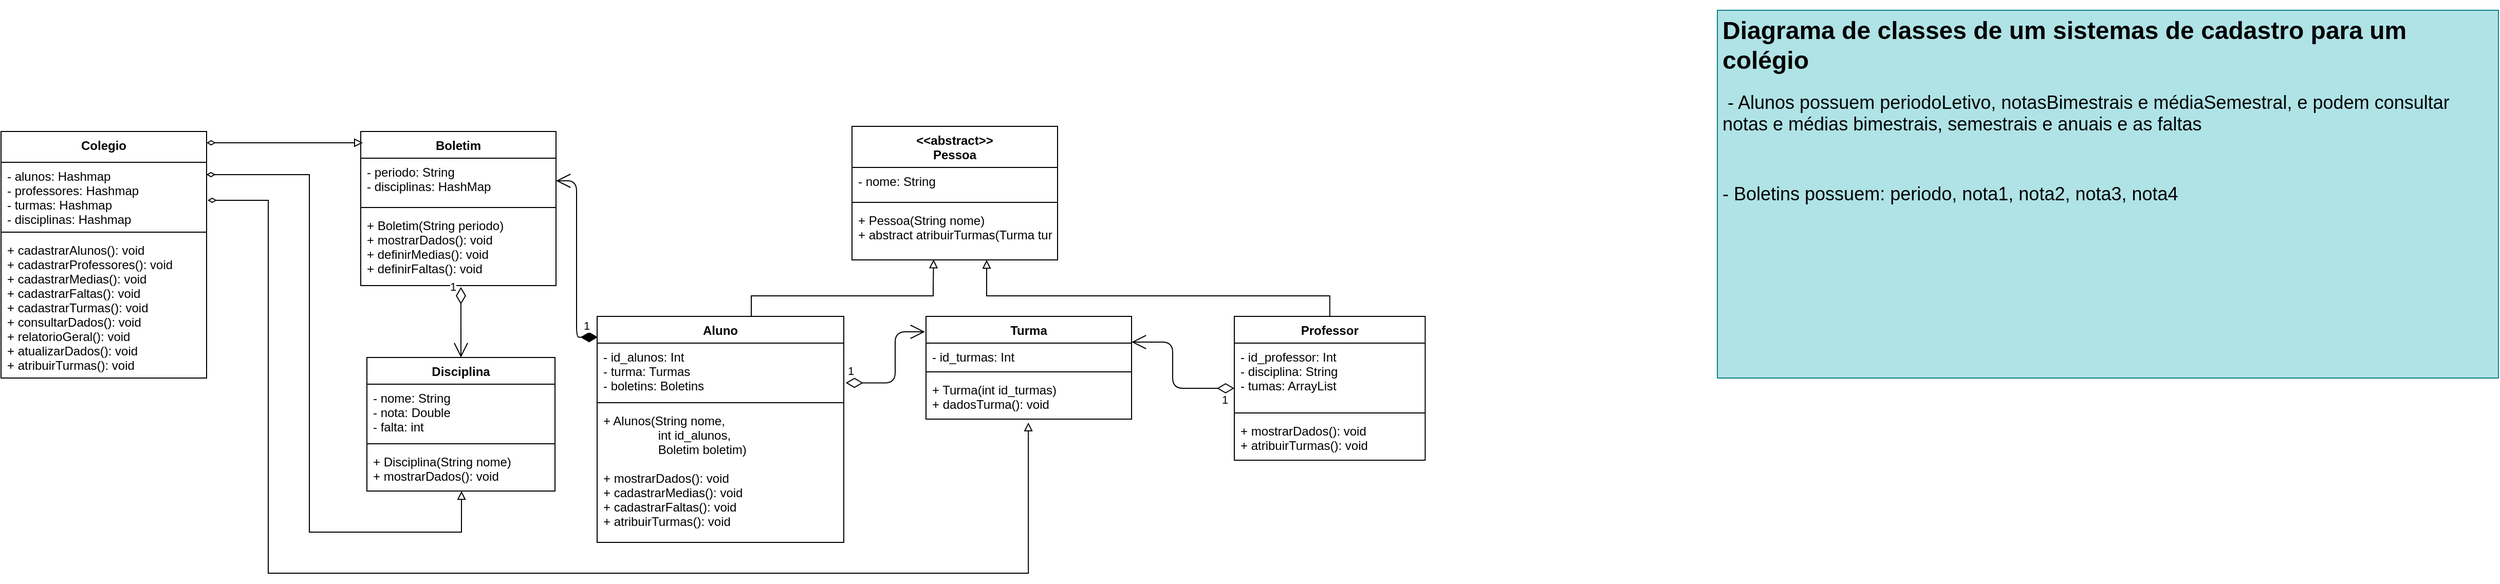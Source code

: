 <mxfile version="15.2.9" type="github">
  <diagram id="3gxOAMbR4RBR5quXN4Fo" name="Page-1">
    <mxGraphModel dx="3137" dy="827" grid="1" gridSize="10" guides="1" tooltips="1" connect="1" arrows="1" fold="1" page="1" pageScale="1" pageWidth="827" pageHeight="1169" math="0" shadow="0">
      <root>
        <mxCell id="0" />
        <mxCell id="1" parent="0" />
        <mxCell id="-NNz_gcLVpYp58dY2-dL-1" value="Turma" style="swimlane;fontStyle=1;align=center;verticalAlign=top;childLayout=stackLayout;horizontal=1;startSize=26;horizontalStack=0;resizeParent=1;resizeParentMax=0;resizeLast=0;collapsible=1;marginBottom=0;" parent="1" vertex="1">
          <mxGeometry x="50" y="810" width="200" height="100" as="geometry" />
        </mxCell>
        <mxCell id="-NNz_gcLVpYp58dY2-dL-2" value="- id_turmas: Int&#xa;" style="text;strokeColor=none;fillColor=none;align=left;verticalAlign=top;spacingLeft=4;spacingRight=4;overflow=hidden;rotatable=0;points=[[0,0.5],[1,0.5]];portConstraint=eastwest;" parent="-NNz_gcLVpYp58dY2-dL-1" vertex="1">
          <mxGeometry y="26" width="200" height="24" as="geometry" />
        </mxCell>
        <mxCell id="-NNz_gcLVpYp58dY2-dL-3" value="" style="line;strokeWidth=1;fillColor=none;align=left;verticalAlign=middle;spacingTop=-1;spacingLeft=3;spacingRight=3;rotatable=0;labelPosition=right;points=[];portConstraint=eastwest;" parent="-NNz_gcLVpYp58dY2-dL-1" vertex="1">
          <mxGeometry y="50" width="200" height="8" as="geometry" />
        </mxCell>
        <mxCell id="-NNz_gcLVpYp58dY2-dL-4" value="+ Turma(int id_turmas)&#xa;+ dadosTurma(): void" style="text;strokeColor=none;fillColor=none;align=left;verticalAlign=top;spacingLeft=4;spacingRight=4;overflow=hidden;rotatable=0;points=[[0,0.5],[1,0.5]];portConstraint=eastwest;" parent="-NNz_gcLVpYp58dY2-dL-1" vertex="1">
          <mxGeometry y="58" width="200" height="42" as="geometry" />
        </mxCell>
        <mxCell id="G0VVWm4dyd2l9YODS6ji-16" style="edgeStyle=orthogonalEdgeStyle;rounded=0;orthogonalLoop=1;jettySize=auto;html=1;startArrow=none;startFill=0;endArrow=block;endFill=0;exitX=0.5;exitY=0;exitDx=0;exitDy=0;" parent="1" source="QVgde0wYcYvtslcCwDm_-9" target="nOvZRza75PGBeKDB9BoI-10" edge="1">
          <mxGeometry relative="1" as="geometry">
            <Array as="points">
              <mxPoint x="443" y="790" />
              <mxPoint x="109" y="790" />
            </Array>
          </mxGeometry>
        </mxCell>
        <mxCell id="QVgde0wYcYvtslcCwDm_-9" value="Professor" style="swimlane;fontStyle=1;align=center;verticalAlign=top;childLayout=stackLayout;horizontal=1;startSize=26;horizontalStack=0;resizeParent=1;resizeParentMax=0;resizeLast=0;collapsible=1;marginBottom=0;" parent="1" vertex="1">
          <mxGeometry x="350" y="810" width="185.71" height="140" as="geometry" />
        </mxCell>
        <mxCell id="QVgde0wYcYvtslcCwDm_-10" value="- id_professor: Int&#xa;- disciplina: String&#xa;- tumas: ArrayList" style="text;strokeColor=none;fillColor=none;align=left;verticalAlign=top;spacingLeft=4;spacingRight=4;overflow=hidden;rotatable=0;points=[[0,0.5],[1,0.5]];portConstraint=eastwest;" parent="QVgde0wYcYvtslcCwDm_-9" vertex="1">
          <mxGeometry y="26" width="185.71" height="64" as="geometry" />
        </mxCell>
        <mxCell id="QVgde0wYcYvtslcCwDm_-11" value="" style="line;strokeWidth=1;fillColor=none;align=left;verticalAlign=middle;spacingTop=-1;spacingLeft=3;spacingRight=3;rotatable=0;labelPosition=right;points=[];portConstraint=eastwest;" parent="QVgde0wYcYvtslcCwDm_-9" vertex="1">
          <mxGeometry y="90" width="185.71" height="8" as="geometry" />
        </mxCell>
        <mxCell id="QVgde0wYcYvtslcCwDm_-12" value="+ mostrarDados(): void&#xa;+ atribuirTurmas(): void" style="text;strokeColor=none;fillColor=none;align=left;verticalAlign=top;spacingLeft=4;spacingRight=4;overflow=hidden;rotatable=0;points=[[0,0.5],[1,0.5]];portConstraint=eastwest;" parent="QVgde0wYcYvtslcCwDm_-9" vertex="1">
          <mxGeometry y="98" width="185.71" height="42" as="geometry" />
        </mxCell>
        <mxCell id="G0VVWm4dyd2l9YODS6ji-15" style="edgeStyle=orthogonalEdgeStyle;rounded=0;orthogonalLoop=1;jettySize=auto;html=1;entryX=0.397;entryY=0.992;entryDx=0;entryDy=0;entryPerimeter=0;startArrow=none;startFill=0;endArrow=block;endFill=0;" parent="1" source="QVgde0wYcYvtslcCwDm_-17" target="nOvZRza75PGBeKDB9BoI-10" edge="1">
          <mxGeometry relative="1" as="geometry">
            <Array as="points">
              <mxPoint x="-120" y="790" />
              <mxPoint x="57" y="790" />
              <mxPoint x="57" y="780" />
              <mxPoint x="57" y="780" />
            </Array>
          </mxGeometry>
        </mxCell>
        <mxCell id="QVgde0wYcYvtslcCwDm_-17" value="Aluno" style="swimlane;fontStyle=1;align=center;verticalAlign=top;childLayout=stackLayout;horizontal=1;startSize=26;horizontalStack=0;resizeParent=1;resizeParentMax=0;resizeLast=0;collapsible=1;marginBottom=0;" parent="1" vertex="1">
          <mxGeometry x="-270" y="810" width="240" height="220" as="geometry" />
        </mxCell>
        <mxCell id="nOvZRza75PGBeKDB9BoI-19" value="- id_alunos: Int&#xa;- turma: Turmas&#xa;- boletins: Boletins&#xa;" style="text;strokeColor=none;fillColor=none;align=left;verticalAlign=top;spacingLeft=4;spacingRight=4;overflow=hidden;rotatable=0;points=[[0,0.5],[1,0.5]];portConstraint=eastwest;" parent="QVgde0wYcYvtslcCwDm_-17" vertex="1">
          <mxGeometry y="26" width="240" height="54" as="geometry" />
        </mxCell>
        <mxCell id="QVgde0wYcYvtslcCwDm_-19" value="" style="line;strokeWidth=1;fillColor=none;align=left;verticalAlign=middle;spacingTop=-1;spacingLeft=3;spacingRight=3;rotatable=0;labelPosition=right;points=[];portConstraint=eastwest;" parent="QVgde0wYcYvtslcCwDm_-17" vertex="1">
          <mxGeometry y="80" width="240" height="8" as="geometry" />
        </mxCell>
        <mxCell id="QVgde0wYcYvtslcCwDm_-20" value="+ Alunos(String nome,&#xa;                int id_alunos,&#xa;                Boletim boletim)&#xa;&#xa;+ mostrarDados(): void&#xa;+ cadastrarMedias(): void&#xa;+ cadastrarFaltas(): void&#xa;+ atribuirTurmas(): void" style="text;strokeColor=none;fillColor=none;align=left;verticalAlign=top;spacingLeft=4;spacingRight=4;overflow=hidden;rotatable=0;points=[[0,0.5],[1,0.5]];portConstraint=eastwest;" parent="QVgde0wYcYvtslcCwDm_-17" vertex="1">
          <mxGeometry y="88" width="240" height="132" as="geometry" />
        </mxCell>
        <mxCell id="nOvZRza75PGBeKDB9BoI-1" value="&lt;h1 align=&quot;left&quot;&gt;Diagrama de classes de um sistemas de cadastro para um colégio&lt;br&gt;&lt;/h1&gt;&lt;p align=&quot;left&quot;&gt;&lt;span style=&quot;font-size: 18px&quot;&gt;&amp;nbsp;- Alunos possuem periodoLetivo, notasBimestrais e médiaSemestral, e podem consultar notas e médias bimestrais, semestrais e anuais e as faltas&lt;/span&gt;&lt;/p&gt;&lt;p align=&quot;left&quot;&gt;&lt;span style=&quot;font-size: 18px&quot;&gt;&lt;br&gt;&lt;/span&gt;&lt;/p&gt;&lt;p align=&quot;left&quot;&gt;&lt;span style=&quot;font-size: 18px&quot;&gt;- Boletins possuem: periodo, nota1, nota2, nota3, nota4&lt;/span&gt;&lt;/p&gt;" style="text;html=1;strokeColor=#0e8088;fillColor=#b0e3e6;spacing=5;spacingTop=-20;whiteSpace=wrap;overflow=hidden;rounded=0;align=left;" parent="1" vertex="1">
          <mxGeometry x="820" y="512" width="760" height="358" as="geometry" />
        </mxCell>
        <mxCell id="nOvZRza75PGBeKDB9BoI-7" value="&lt;&lt;abstract&gt;&gt;&#xa;Pessoa" style="swimlane;fontStyle=1;align=center;verticalAlign=top;childLayout=stackLayout;horizontal=1;startSize=40;horizontalStack=0;resizeParent=1;resizeParentMax=0;resizeLast=0;collapsible=1;marginBottom=0;" parent="1" vertex="1">
          <mxGeometry x="-22" y="625" width="200" height="130" as="geometry" />
        </mxCell>
        <mxCell id="nOvZRza75PGBeKDB9BoI-8" value="- nome: String&#xa;" style="text;strokeColor=none;fillColor=none;align=left;verticalAlign=top;spacingLeft=4;spacingRight=4;overflow=hidden;rotatable=0;points=[[0,0.5],[1,0.5]];portConstraint=eastwest;" parent="nOvZRza75PGBeKDB9BoI-7" vertex="1">
          <mxGeometry y="40" width="200" height="30" as="geometry" />
        </mxCell>
        <mxCell id="nOvZRza75PGBeKDB9BoI-9" value="" style="line;strokeWidth=1;fillColor=none;align=left;verticalAlign=middle;spacingTop=-1;spacingLeft=3;spacingRight=3;rotatable=0;labelPosition=right;points=[];portConstraint=eastwest;" parent="nOvZRza75PGBeKDB9BoI-7" vertex="1">
          <mxGeometry y="70" width="200" height="8" as="geometry" />
        </mxCell>
        <mxCell id="nOvZRza75PGBeKDB9BoI-10" value="+ Pessoa(String nome)&#xa;+ abstract atribuirTurmas(Turma turma)" style="text;strokeColor=none;fillColor=none;align=left;verticalAlign=top;spacingLeft=4;spacingRight=4;overflow=hidden;rotatable=0;points=[[0,0.5],[1,0.5]];portConstraint=eastwest;" parent="nOvZRza75PGBeKDB9BoI-7" vertex="1">
          <mxGeometry y="78" width="200" height="52" as="geometry" />
        </mxCell>
        <mxCell id="nOvZRza75PGBeKDB9BoI-13" value="Boletim" style="swimlane;fontStyle=1;align=center;verticalAlign=top;childLayout=stackLayout;horizontal=1;startSize=26;horizontalStack=0;resizeParent=1;resizeParentMax=0;resizeLast=0;collapsible=1;marginBottom=0;" parent="1" vertex="1">
          <mxGeometry x="-500" y="630" width="190" height="150" as="geometry" />
        </mxCell>
        <mxCell id="nOvZRza75PGBeKDB9BoI-14" value="- periodo: String&#xa;- disciplinas: HashMap" style="text;strokeColor=none;fillColor=none;align=left;verticalAlign=top;spacingLeft=4;spacingRight=4;overflow=hidden;rotatable=0;points=[[0,0.5],[1,0.5]];portConstraint=eastwest;" parent="nOvZRza75PGBeKDB9BoI-13" vertex="1">
          <mxGeometry y="26" width="190" height="44" as="geometry" />
        </mxCell>
        <mxCell id="nOvZRza75PGBeKDB9BoI-15" value="" style="line;strokeWidth=1;fillColor=none;align=left;verticalAlign=middle;spacingTop=-1;spacingLeft=3;spacingRight=3;rotatable=0;labelPosition=right;points=[];portConstraint=eastwest;" parent="nOvZRza75PGBeKDB9BoI-13" vertex="1">
          <mxGeometry y="70" width="190" height="8" as="geometry" />
        </mxCell>
        <mxCell id="nOvZRza75PGBeKDB9BoI-16" value="+ Boletim(String periodo)&#xa;+ mostrarDados(): void&#xa;+ definirMedias(): void&#xa;+ definirFaltas(): void" style="text;strokeColor=none;fillColor=none;align=left;verticalAlign=top;spacingLeft=4;spacingRight=4;overflow=hidden;rotatable=0;points=[[0,0.5],[1,0.5]];portConstraint=eastwest;" parent="nOvZRza75PGBeKDB9BoI-13" vertex="1">
          <mxGeometry y="78" width="190" height="72" as="geometry" />
        </mxCell>
        <mxCell id="nOvZRza75PGBeKDB9BoI-18" value="1" style="endArrow=open;html=1;endSize=12;startArrow=diamondThin;startSize=14;startFill=1;edgeStyle=orthogonalEdgeStyle;align=left;verticalAlign=bottom;exitX=0.003;exitY=0.092;exitDx=0;exitDy=0;entryX=1;entryY=0.5;entryDx=0;entryDy=0;exitPerimeter=0;" parent="1" source="QVgde0wYcYvtslcCwDm_-17" target="nOvZRza75PGBeKDB9BoI-14" edge="1">
          <mxGeometry x="-0.764" y="-5" relative="1" as="geometry">
            <mxPoint x="-173.4" y="903.882" as="sourcePoint" />
            <mxPoint x="10" y="740" as="targetPoint" />
            <mxPoint as="offset" />
          </mxGeometry>
        </mxCell>
        <mxCell id="nOvZRza75PGBeKDB9BoI-28" value="Disciplina" style="swimlane;fontStyle=1;align=center;verticalAlign=top;childLayout=stackLayout;horizontal=1;startSize=26;horizontalStack=0;resizeParent=1;resizeParentMax=0;resizeLast=0;collapsible=1;marginBottom=0;" parent="1" vertex="1">
          <mxGeometry x="-494" y="850" width="183" height="130" as="geometry" />
        </mxCell>
        <mxCell id="nOvZRza75PGBeKDB9BoI-29" value="- nome: String&#xa;- nota: Double&#xa;- falta: int" style="text;strokeColor=none;fillColor=none;align=left;verticalAlign=top;spacingLeft=4;spacingRight=4;overflow=hidden;rotatable=0;points=[[0,0.5],[1,0.5]];portConstraint=eastwest;" parent="nOvZRza75PGBeKDB9BoI-28" vertex="1">
          <mxGeometry y="26" width="183" height="54" as="geometry" />
        </mxCell>
        <mxCell id="nOvZRza75PGBeKDB9BoI-30" value="" style="line;strokeWidth=1;fillColor=none;align=left;verticalAlign=middle;spacingTop=-1;spacingLeft=3;spacingRight=3;rotatable=0;labelPosition=right;points=[];portConstraint=eastwest;" parent="nOvZRza75PGBeKDB9BoI-28" vertex="1">
          <mxGeometry y="80" width="183" height="8" as="geometry" />
        </mxCell>
        <mxCell id="nOvZRza75PGBeKDB9BoI-31" value="+ Disciplina(String nome)&#xa;+ mostrarDados(): void" style="text;strokeColor=none;fillColor=none;align=left;verticalAlign=top;spacingLeft=4;spacingRight=4;overflow=hidden;rotatable=0;points=[[0,0.5],[1,0.5]];portConstraint=eastwest;" parent="nOvZRza75PGBeKDB9BoI-28" vertex="1">
          <mxGeometry y="88" width="183" height="42" as="geometry" />
        </mxCell>
        <mxCell id="nOvZRza75PGBeKDB9BoI-33" value="1" style="endArrow=open;html=1;endSize=12;startArrow=diamondThin;startSize=14;startFill=0;align=left;verticalAlign=bottom;entryX=0.5;entryY=0;entryDx=0;entryDy=0;exitX=0.513;exitY=1.019;exitDx=0;exitDy=0;exitPerimeter=0;" parent="1" source="nOvZRza75PGBeKDB9BoI-16" target="nOvZRza75PGBeKDB9BoI-28" edge="1">
          <mxGeometry x="-0.75" y="-12" relative="1" as="geometry">
            <mxPoint x="-388" y="870" as="sourcePoint" />
            <mxPoint x="-410" y="820" as="targetPoint" />
            <mxPoint as="offset" />
          </mxGeometry>
        </mxCell>
        <mxCell id="G0VVWm4dyd2l9YODS6ji-12" style="edgeStyle=orthogonalEdgeStyle;rounded=0;orthogonalLoop=1;jettySize=auto;html=1;entryX=0.011;entryY=0.073;entryDx=0;entryDy=0;startArrow=diamondThin;startFill=0;endArrow=block;endFill=0;entryPerimeter=0;targetPerimeterSpacing=12;" parent="1" source="G0VVWm4dyd2l9YODS6ji-1" target="nOvZRza75PGBeKDB9BoI-13" edge="1">
          <mxGeometry relative="1" as="geometry">
            <Array as="points">
              <mxPoint x="-540" y="641" />
            </Array>
          </mxGeometry>
        </mxCell>
        <mxCell id="G0VVWm4dyd2l9YODS6ji-13" style="edgeStyle=orthogonalEdgeStyle;rounded=0;orthogonalLoop=1;jettySize=auto;html=1;startArrow=diamondThin;startFill=0;endArrow=block;endFill=0;exitX=0.999;exitY=0.187;exitDx=0;exitDy=0;exitPerimeter=0;entryX=0.503;entryY=1;entryDx=0;entryDy=0;entryPerimeter=0;targetPerimeterSpacing=12;" parent="1" source="G0VVWm4dyd2l9YODS6ji-2" edge="1" target="nOvZRza75PGBeKDB9BoI-31">
          <mxGeometry relative="1" as="geometry">
            <mxPoint x="-620" y="820" as="sourcePoint" />
            <mxPoint x="-402" y="1060" as="targetPoint" />
            <Array as="points">
              <mxPoint x="-550" y="672" />
              <mxPoint x="-550" y="1020" />
              <mxPoint x="-402" y="1020" />
            </Array>
          </mxGeometry>
        </mxCell>
        <mxCell id="G0VVWm4dyd2l9YODS6ji-14" style="edgeStyle=orthogonalEdgeStyle;rounded=0;orthogonalLoop=1;jettySize=auto;html=1;startArrow=diamondThin;startFill=0;endArrow=block;endFill=0;exitX=1.005;exitY=0.578;exitDx=0;exitDy=0;exitPerimeter=0;targetPerimeterSpacing=12;entryX=0.498;entryY=1.079;entryDx=0;entryDy=0;entryPerimeter=0;" parent="1" source="G0VVWm4dyd2l9YODS6ji-2" target="-NNz_gcLVpYp58dY2-dL-4" edge="1">
          <mxGeometry relative="1" as="geometry">
            <Array as="points">
              <mxPoint x="-590" y="697" />
              <mxPoint x="-590" y="1060" />
              <mxPoint x="150" y="1060" />
            </Array>
          </mxGeometry>
        </mxCell>
        <mxCell id="G0VVWm4dyd2l9YODS6ji-1" value="Colegio" style="swimlane;fontStyle=1;align=center;verticalAlign=top;childLayout=stackLayout;horizontal=1;startSize=30;horizontalStack=0;resizeParent=1;resizeParentMax=0;resizeLast=0;collapsible=1;marginBottom=0;" parent="1" vertex="1">
          <mxGeometry x="-850" y="630" width="200" height="240" as="geometry" />
        </mxCell>
        <mxCell id="G0VVWm4dyd2l9YODS6ji-2" value="- alunos: Hashmap&#xa;- professores: Hashmap&#xa;- turmas: Hashmap&#xa;- disciplinas: Hashmap&#xa;" style="text;strokeColor=none;fillColor=none;align=left;verticalAlign=top;spacingLeft=4;spacingRight=4;overflow=hidden;rotatable=0;points=[[0,0.5],[1,0.5]];portConstraint=eastwest;" parent="G0VVWm4dyd2l9YODS6ji-1" vertex="1">
          <mxGeometry y="30" width="200" height="64" as="geometry" />
        </mxCell>
        <mxCell id="G0VVWm4dyd2l9YODS6ji-3" value="" style="line;strokeWidth=1;fillColor=none;align=left;verticalAlign=middle;spacingTop=-1;spacingLeft=3;spacingRight=3;rotatable=0;labelPosition=right;points=[];portConstraint=eastwest;" parent="G0VVWm4dyd2l9YODS6ji-1" vertex="1">
          <mxGeometry y="94" width="200" height="8" as="geometry" />
        </mxCell>
        <mxCell id="G0VVWm4dyd2l9YODS6ji-4" value="+ cadastrarAlunos(): void&#xa;+ cadastrarProfessores(): void&#xa;+ cadastrarMedias(): void&#xa;+ cadastrarFaltas(): void&#xa;+ cadastrarTurmas(): void&#xa;+ consultarDados(): void&#xa;+ relatorioGeral(): void&#xa;+ atualizarDados(): void&#xa;+ atribuirTurmas(): void" style="text;strokeColor=none;fillColor=none;align=left;verticalAlign=top;spacingLeft=4;spacingRight=4;overflow=hidden;rotatable=0;points=[[0,0.5],[1,0.5]];portConstraint=eastwest;" parent="G0VVWm4dyd2l9YODS6ji-1" vertex="1">
          <mxGeometry y="102" width="200" height="138" as="geometry" />
        </mxCell>
        <mxCell id="G0VVWm4dyd2l9YODS6ji-5" value="1" style="endArrow=open;html=1;endSize=12;startArrow=diamondThin;startSize=14;startFill=0;align=left;verticalAlign=bottom;edgeStyle=orthogonalEdgeStyle;entryX=1;entryY=0.25;entryDx=0;entryDy=0;" parent="1" source="QVgde0wYcYvtslcCwDm_-9" target="-NNz_gcLVpYp58dY2-dL-1" edge="1">
          <mxGeometry x="-0.805" y="20" relative="1" as="geometry">
            <mxPoint x="260" y="1050" as="sourcePoint" />
            <mxPoint x="120" y="1000" as="targetPoint" />
            <mxPoint as="offset" />
            <Array as="points">
              <mxPoint x="290" y="880" />
              <mxPoint x="290" y="835" />
            </Array>
          </mxGeometry>
        </mxCell>
        <mxCell id="G0VVWm4dyd2l9YODS6ji-8" value="1" style="endArrow=open;html=1;endSize=12;startArrow=diamondThin;startSize=14;startFill=0;edgeStyle=orthogonalEdgeStyle;align=left;verticalAlign=bottom;entryX=-0.005;entryY=0.15;entryDx=0;entryDy=0;entryPerimeter=0;exitX=1.008;exitY=0.717;exitDx=0;exitDy=0;exitPerimeter=0;" parent="1" source="nOvZRza75PGBeKDB9BoI-19" target="-NNz_gcLVpYp58dY2-dL-1" edge="1">
          <mxGeometry x="-1" y="3" relative="1" as="geometry">
            <mxPoint x="-130" y="1150" as="sourcePoint" />
            <mxPoint x="290" y="1090" as="targetPoint" />
            <Array as="points">
              <mxPoint x="20" y="875" />
              <mxPoint x="20" y="825" />
            </Array>
          </mxGeometry>
        </mxCell>
      </root>
    </mxGraphModel>
  </diagram>
</mxfile>
